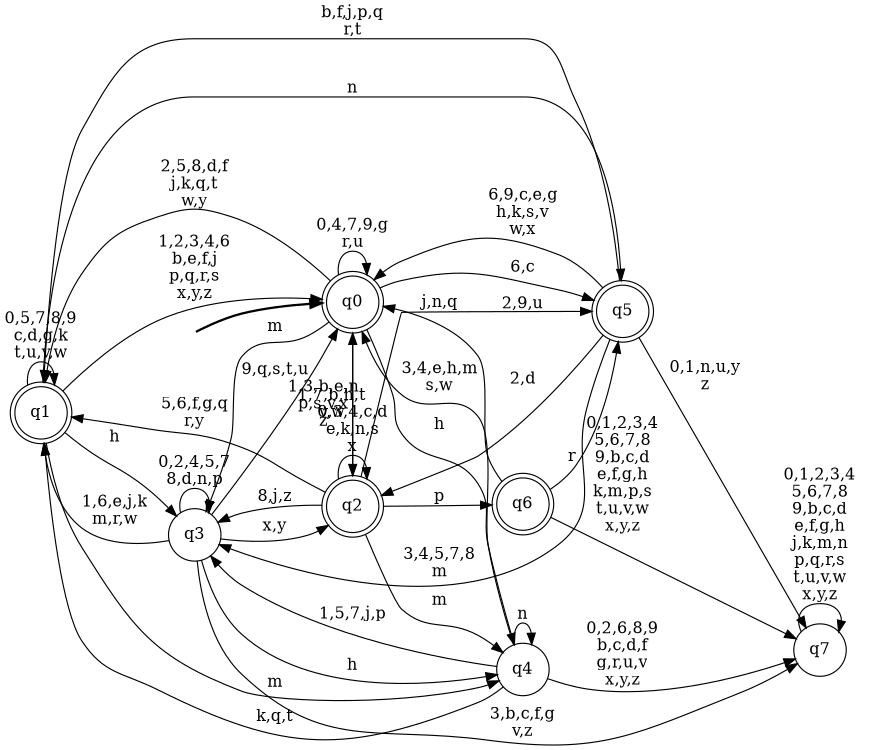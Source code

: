 digraph BlueStar {
__start0 [style = invis, shape = none, label = "", width = 0, height = 0];

rankdir=LR;
size="8,5";

s0 [style="rounded,filled", color="black", fillcolor="white" shape="doublecircle", label="q0"];
s1 [style="rounded,filled", color="black", fillcolor="white" shape="doublecircle", label="q1"];
s2 [style="rounded,filled", color="black", fillcolor="white" shape="doublecircle", label="q2"];
s3 [style="filled", color="black", fillcolor="white" shape="circle", label="q3"];
s4 [style="filled", color="black", fillcolor="white" shape="circle", label="q4"];
s5 [style="rounded,filled", color="black", fillcolor="white" shape="doublecircle", label="q5"];
s6 [style="rounded,filled", color="black", fillcolor="white" shape="doublecircle", label="q6"];
s7 [style="filled", color="black", fillcolor="white" shape="circle", label="q7"];
subgraph cluster_main { 
	graph [pad=".75", ranksep="0.15", nodesep="0.15"];
	 style=invis; 
	__start0 -> s0 [penwidth=2];
}
s0 -> s0 [label="0,4,7,9,g\nr,u"];
s0 -> s1 [label="2,5,8,d,f\nj,k,q,t\nw,y"];
s0 -> s2 [label="1,3,b,e,n\np,s,v,x\nz"];
s0 -> s3 [label="m"];
s0 -> s4 [label="h"];
s0 -> s5 [label="6,c"];
s1 -> s0 [label="1,2,3,4,6\nb,e,f,j\np,q,r,s\nx,y,z"];
s1 -> s1 [label="0,5,7,8,9\nc,d,g,k\nt,u,v,w"];
s1 -> s3 [label="h"];
s1 -> s4 [label="m"];
s1 -> s5 [label="n"];
s2 -> s0 [label="1,7,b,h,t\nv,w"];
s2 -> s1 [label="5,6,f,g,q\nr,y"];
s2 -> s2 [label="0,3,4,c,d\ne,k,n,s\nx"];
s2 -> s3 [label="8,j,z"];
s2 -> s4 [label="m"];
s2 -> s5 [label="2,9,u"];
s2 -> s6 [label="p"];
s3 -> s0 [label="9,q,s,t,u"];
s3 -> s1 [label="1,6,e,j,k\nm,r,w"];
s3 -> s2 [label="x,y"];
s3 -> s3 [label="0,2,4,5,7\n8,d,n,p"];
s3 -> s4 [label="h"];
s3 -> s7 [label="3,b,c,f,g\nv,z"];
s4 -> s0 [label="3,4,e,h,m\ns,w"];
s4 -> s1 [label="k,q,t"];
s4 -> s3 [label="1,5,7,j,p"];
s4 -> s4 [label="n"];
s4 -> s7 [label="0,2,6,8,9\nb,c,d,f\ng,r,u,v\nx,y,z"];
s5 -> s0 [label="6,9,c,e,g\nh,k,s,v\nw,x"];
s5 -> s1 [label="b,f,j,p,q\nr,t"];
s5 -> s2 [label="2,d"];
s5 -> s3 [label="3,4,5,7,8\nm"];
s5 -> s7 [label="0,1,n,u,y\nz"];
s6 -> s0 [label="j,n,q"];
s6 -> s5 [label="r"];
s6 -> s7 [label="0,1,2,3,4\n5,6,7,8\n9,b,c,d\ne,f,g,h\nk,m,p,s\nt,u,v,w\nx,y,z"];
s7 -> s7 [label="0,1,2,3,4\n5,6,7,8\n9,b,c,d\ne,f,g,h\nj,k,m,n\np,q,r,s\nt,u,v,w\nx,y,z"];

}